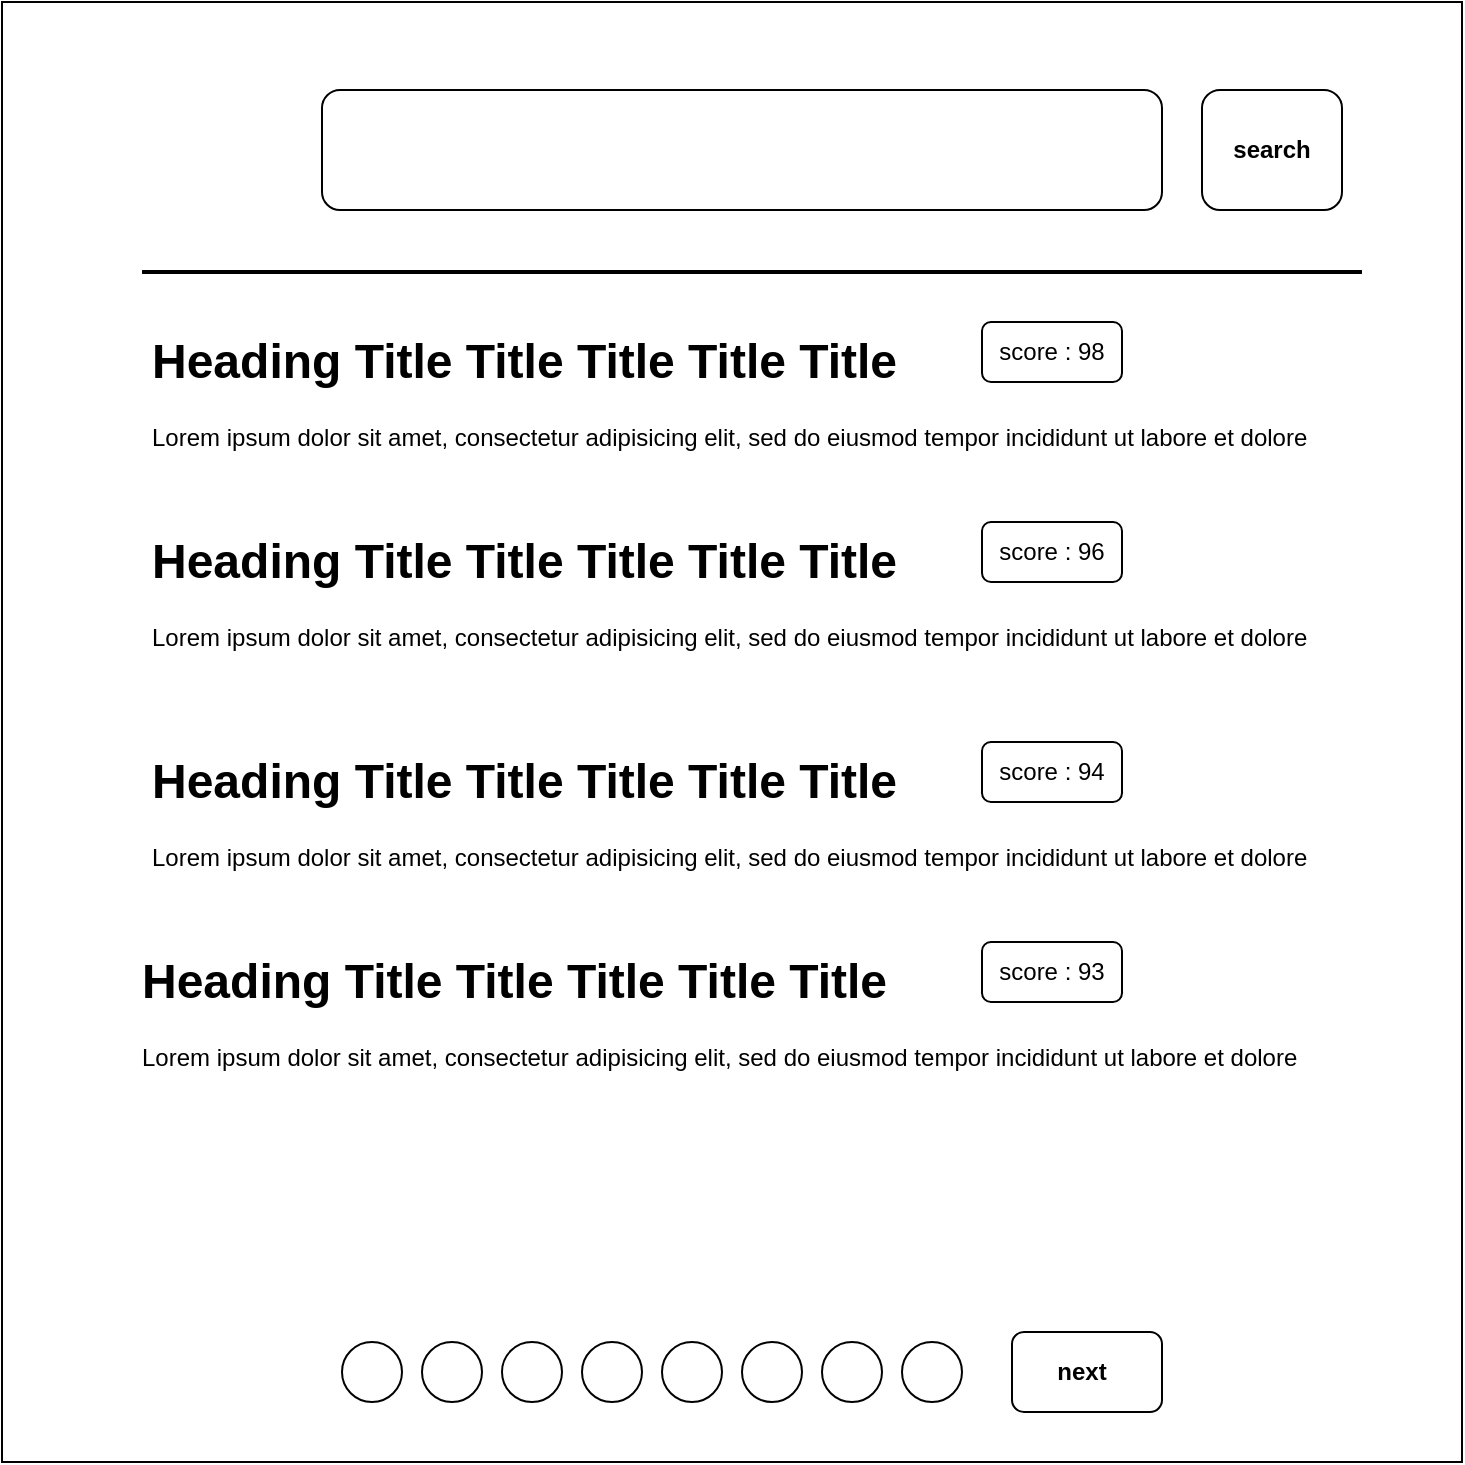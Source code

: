 <mxfile version="14.6.9" type="device"><diagram id="3eQqEZeTlsL-iTLs2eUE" name="Page-1"><mxGraphModel dx="3342" dy="1852" grid="1" gridSize="10" guides="1" tooltips="1" connect="1" arrows="1" fold="1" page="1" pageScale="1" pageWidth="850" pageHeight="1100" math="0" shadow="0"><root><mxCell id="0"/><mxCell id="1" parent="0"/><mxCell id="g67LIpUlX9CAgaiWB2BQ-1" value="" style="whiteSpace=wrap;html=1;aspect=fixed;" vertex="1" parent="1"><mxGeometry x="80" y="160" width="730" height="730" as="geometry"/></mxCell><mxCell id="g67LIpUlX9CAgaiWB2BQ-3" value="" style="rounded=1;whiteSpace=wrap;html=1;" vertex="1" parent="1"><mxGeometry x="240" y="204" width="420" height="60" as="geometry"/></mxCell><mxCell id="g67LIpUlX9CAgaiWB2BQ-4" value="" style="rounded=1;whiteSpace=wrap;html=1;" vertex="1" parent="1"><mxGeometry x="680" y="204" width="70" height="60" as="geometry"/></mxCell><mxCell id="g67LIpUlX9CAgaiWB2BQ-5" value="&lt;b&gt;search&lt;/b&gt;" style="text;html=1;strokeColor=none;fillColor=none;align=center;verticalAlign=middle;whiteSpace=wrap;rounded=0;" vertex="1" parent="1"><mxGeometry x="695" y="224" width="40" height="20" as="geometry"/></mxCell><mxCell id="g67LIpUlX9CAgaiWB2BQ-6" value="" style="shape=image;html=1;verticalAlign=top;verticalLabelPosition=bottom;labelBackgroundColor=#ffffff;imageAspect=0;aspect=fixed;image=https://cdn2.iconfinder.com/data/icons/new-year-resolutions/64/resolutions-14-128.png" vertex="1" parent="1"><mxGeometry x="120" y="194" width="80" height="80" as="geometry"/></mxCell><mxCell id="g67LIpUlX9CAgaiWB2BQ-7" value="" style="line;strokeWidth=2;html=1;" vertex="1" parent="1"><mxGeometry x="150" y="290" width="610" height="10" as="geometry"/></mxCell><mxCell id="g67LIpUlX9CAgaiWB2BQ-9" value="&lt;h1&gt;Heading Title Title Title Title Title&lt;/h1&gt;&lt;p&gt;Lorem ipsum dolor sit amet, consectetur adipisicing elit, sed do eiusmod tempor incididunt ut labore et dolore&lt;/p&gt;" style="text;html=1;strokeColor=none;fillColor=none;spacing=5;spacingTop=-20;whiteSpace=wrap;overflow=hidden;rounded=0;" vertex="1" parent="1"><mxGeometry x="150" y="320" width="590" height="80" as="geometry"/></mxCell><mxCell id="g67LIpUlX9CAgaiWB2BQ-10" value="&lt;h1&gt;Heading Title Title Title Title Title&lt;/h1&gt;&lt;p&gt;Lorem ipsum dolor sit amet, consectetur adipisicing elit, sed do eiusmod tempor incididunt ut labore et dolore&lt;/p&gt;" style="text;html=1;strokeColor=none;fillColor=none;spacing=5;spacingTop=-20;whiteSpace=wrap;overflow=hidden;rounded=0;" vertex="1" parent="1"><mxGeometry x="150" y="420" width="590" height="80" as="geometry"/></mxCell><mxCell id="g67LIpUlX9CAgaiWB2BQ-11" value="&lt;h1&gt;Heading Title Title Title Title Title&lt;/h1&gt;&lt;p&gt;Lorem ipsum dolor sit amet, consectetur adipisicing elit, sed do eiusmod tempor incididunt ut labore et dolore&lt;/p&gt;" style="text;html=1;strokeColor=none;fillColor=none;spacing=5;spacingTop=-20;whiteSpace=wrap;overflow=hidden;rounded=0;" vertex="1" parent="1"><mxGeometry x="150" y="530" width="590" height="80" as="geometry"/></mxCell><mxCell id="g67LIpUlX9CAgaiWB2BQ-12" value="&lt;h1&gt;Heading Title Title Title Title Title&lt;/h1&gt;&lt;p&gt;Lorem ipsum dolor sit amet, consectetur adipisicing elit, sed do eiusmod tempor incididunt ut labore et dolore&lt;/p&gt;" style="text;html=1;strokeColor=none;fillColor=none;spacing=5;spacingTop=-20;whiteSpace=wrap;overflow=hidden;rounded=0;" vertex="1" parent="1"><mxGeometry x="145" y="630" width="590" height="80" as="geometry"/></mxCell><mxCell id="g67LIpUlX9CAgaiWB2BQ-13" value="" style="ellipse;whiteSpace=wrap;html=1;aspect=fixed;" vertex="1" parent="1"><mxGeometry x="250" y="830" width="30" height="30" as="geometry"/></mxCell><mxCell id="g67LIpUlX9CAgaiWB2BQ-14" value="" style="ellipse;whiteSpace=wrap;html=1;aspect=fixed;" vertex="1" parent="1"><mxGeometry x="290" y="830" width="30" height="30" as="geometry"/></mxCell><mxCell id="g67LIpUlX9CAgaiWB2BQ-15" value="" style="ellipse;whiteSpace=wrap;html=1;aspect=fixed;" vertex="1" parent="1"><mxGeometry x="330" y="830" width="30" height="30" as="geometry"/></mxCell><mxCell id="g67LIpUlX9CAgaiWB2BQ-16" value="" style="ellipse;whiteSpace=wrap;html=1;aspect=fixed;" vertex="1" parent="1"><mxGeometry x="450" y="830" width="30" height="30" as="geometry"/></mxCell><mxCell id="g67LIpUlX9CAgaiWB2BQ-17" value="" style="ellipse;whiteSpace=wrap;html=1;aspect=fixed;" vertex="1" parent="1"><mxGeometry x="410" y="830" width="30" height="30" as="geometry"/></mxCell><mxCell id="g67LIpUlX9CAgaiWB2BQ-18" value="" style="ellipse;whiteSpace=wrap;html=1;aspect=fixed;" vertex="1" parent="1"><mxGeometry x="370" y="830" width="30" height="30" as="geometry"/></mxCell><mxCell id="g67LIpUlX9CAgaiWB2BQ-19" value="" style="ellipse;whiteSpace=wrap;html=1;aspect=fixed;" vertex="1" parent="1"><mxGeometry x="490" y="830" width="30" height="30" as="geometry"/></mxCell><mxCell id="g67LIpUlX9CAgaiWB2BQ-20" value="" style="ellipse;whiteSpace=wrap;html=1;aspect=fixed;" vertex="1" parent="1"><mxGeometry x="530" y="830" width="30" height="30" as="geometry"/></mxCell><mxCell id="g67LIpUlX9CAgaiWB2BQ-21" value="" style="rounded=1;whiteSpace=wrap;html=1;" vertex="1" parent="1"><mxGeometry x="585" y="825" width="75" height="40" as="geometry"/></mxCell><mxCell id="g67LIpUlX9CAgaiWB2BQ-22" value="&lt;b&gt;next&lt;/b&gt;" style="text;html=1;strokeColor=none;fillColor=none;align=center;verticalAlign=middle;whiteSpace=wrap;rounded=0;" vertex="1" parent="1"><mxGeometry x="600" y="835" width="40" height="20" as="geometry"/></mxCell><mxCell id="g67LIpUlX9CAgaiWB2BQ-23" value="score : 98" style="rounded=1;whiteSpace=wrap;html=1;" vertex="1" parent="1"><mxGeometry x="570" y="320" width="70" height="30" as="geometry"/></mxCell><mxCell id="g67LIpUlX9CAgaiWB2BQ-24" value="score : 96" style="rounded=1;whiteSpace=wrap;html=1;" vertex="1" parent="1"><mxGeometry x="570" y="420" width="70" height="30" as="geometry"/></mxCell><mxCell id="g67LIpUlX9CAgaiWB2BQ-25" value="score : 94" style="rounded=1;whiteSpace=wrap;html=1;" vertex="1" parent="1"><mxGeometry x="570" y="530" width="70" height="30" as="geometry"/></mxCell><mxCell id="g67LIpUlX9CAgaiWB2BQ-26" value="score : 93" style="rounded=1;whiteSpace=wrap;html=1;" vertex="1" parent="1"><mxGeometry x="570" y="630" width="70" height="30" as="geometry"/></mxCell></root></mxGraphModel></diagram></mxfile>